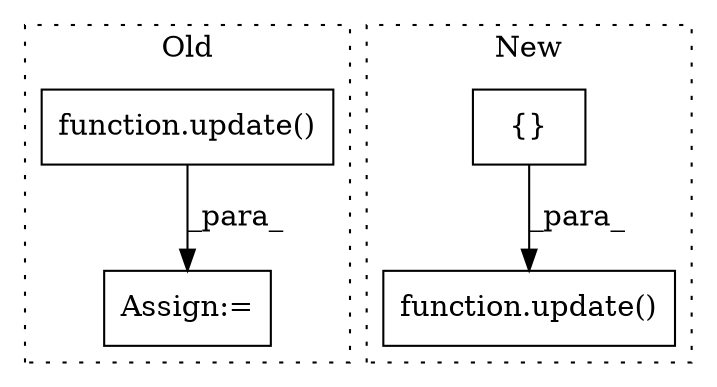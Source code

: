 digraph G {
subgraph cluster0 {
1 [label="function.update()" a="75" s="4071,4122" l="7,1" shape="box"];
4 [label="Assign:=" a="68" s="4068" l="3" shape="box"];
label = "Old";
style="dotted";
}
subgraph cluster1 {
2 [label="{}" a="95" s="4270,4271" l="2,1" shape="box"];
3 [label="function.update()" a="75" s="4361,4417" l="7,1" shape="box"];
label = "New";
style="dotted";
}
1 -> 4 [label="_para_"];
2 -> 3 [label="_para_"];
}